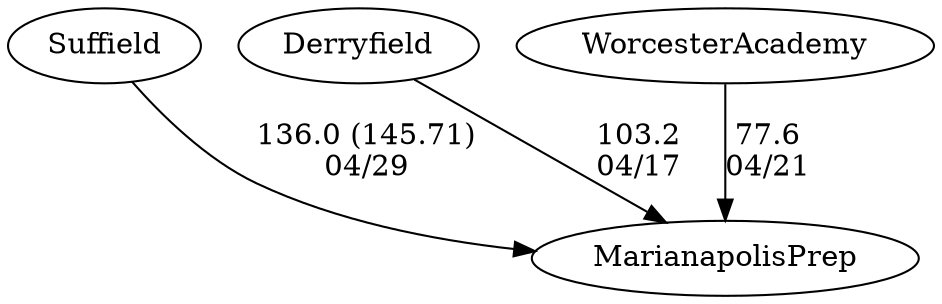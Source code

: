 digraph boys2foursMarianapolisPrep {Suffield [URL="boys2foursMarianapolisPrepSuffield.html"];Derryfield [URL="boys2foursMarianapolisPrepDerryfield.html"];MarianapolisPrep [URL="boys2foursMarianapolisPrepMarianapolisPrep.html"];WorcesterAcademy [URL="boys2foursMarianapolisPrepWorcesterAcademy.html"];WorcesterAcademy -> MarianapolisPrep[label="77.6
04/21", weight="23", tooltip="NEIRA Boys & Girls Fours,Worcester Academy vs. Bancroft and Marianapolis Prep			
Distance: 1500 meters Conditions: Steady 10-12 mph tail/cross wind throughout the races. Minimal chop. Comments: In the BV2 event, Worcester Academy's BV2 shell placed first and BV3 shell placed second. A friendly mixed Novice 4+ was also held with Bancroft vs. Worcester Academy.
None", URL="https://www.row2k.com/results/resultspage.cfm?UID=DE1377E8919904D6083B1C51335B1F5A&cat=5", random="random"]; 
Suffield -> MarianapolisPrep[label="136.0 (145.71)
04/29", weight="-36", tooltip="NEIRA Boys & Girls Fours,Suffield Academy vs. Marianapolis			
Distance: 1400 Conditions: Severe chop at the start and severe tail wind. Shift to light tail/starboard wind for the last 1100 meters.
More wind and chop at the start as the day progressed (more for girls 4, more for boys varsity 2)
None", URL="https://www.row2k.com/results/resultspage.cfm?UID=8CCAFC10198F257F661CCA17A80627CA&cat=5", random="random"]; 
Derryfield -> MarianapolisPrep[label="103.2
04/17", weight="-3", tooltip="NEIRA Boys & Girls Fours,Marianapolis vs. Derryfield			
Distance: 1500m Conditions: Stiff head wind throughout all races, particularly the first 700m. Comments: Thank you, Derryfield, for making the trip down from NH!
None", URL="https://www.row2k.com/results/resultspage.cfm?UID=572A866681F1A29F4BC821412ED10F61&cat=5", random="random"]}
